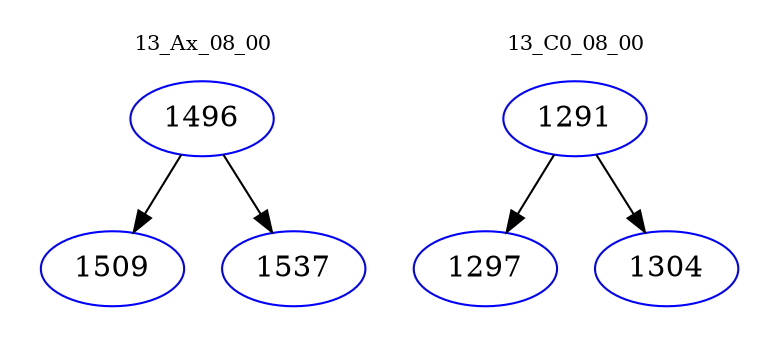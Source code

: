 digraph{
subgraph cluster_0 {
color = white
label = "13_Ax_08_00";
fontsize=10;
T0_1496 [label="1496", color="blue"]
T0_1496 -> T0_1509 [color="black"]
T0_1509 [label="1509", color="blue"]
T0_1496 -> T0_1537 [color="black"]
T0_1537 [label="1537", color="blue"]
}
subgraph cluster_1 {
color = white
label = "13_C0_08_00";
fontsize=10;
T1_1291 [label="1291", color="blue"]
T1_1291 -> T1_1297 [color="black"]
T1_1297 [label="1297", color="blue"]
T1_1291 -> T1_1304 [color="black"]
T1_1304 [label="1304", color="blue"]
}
}
